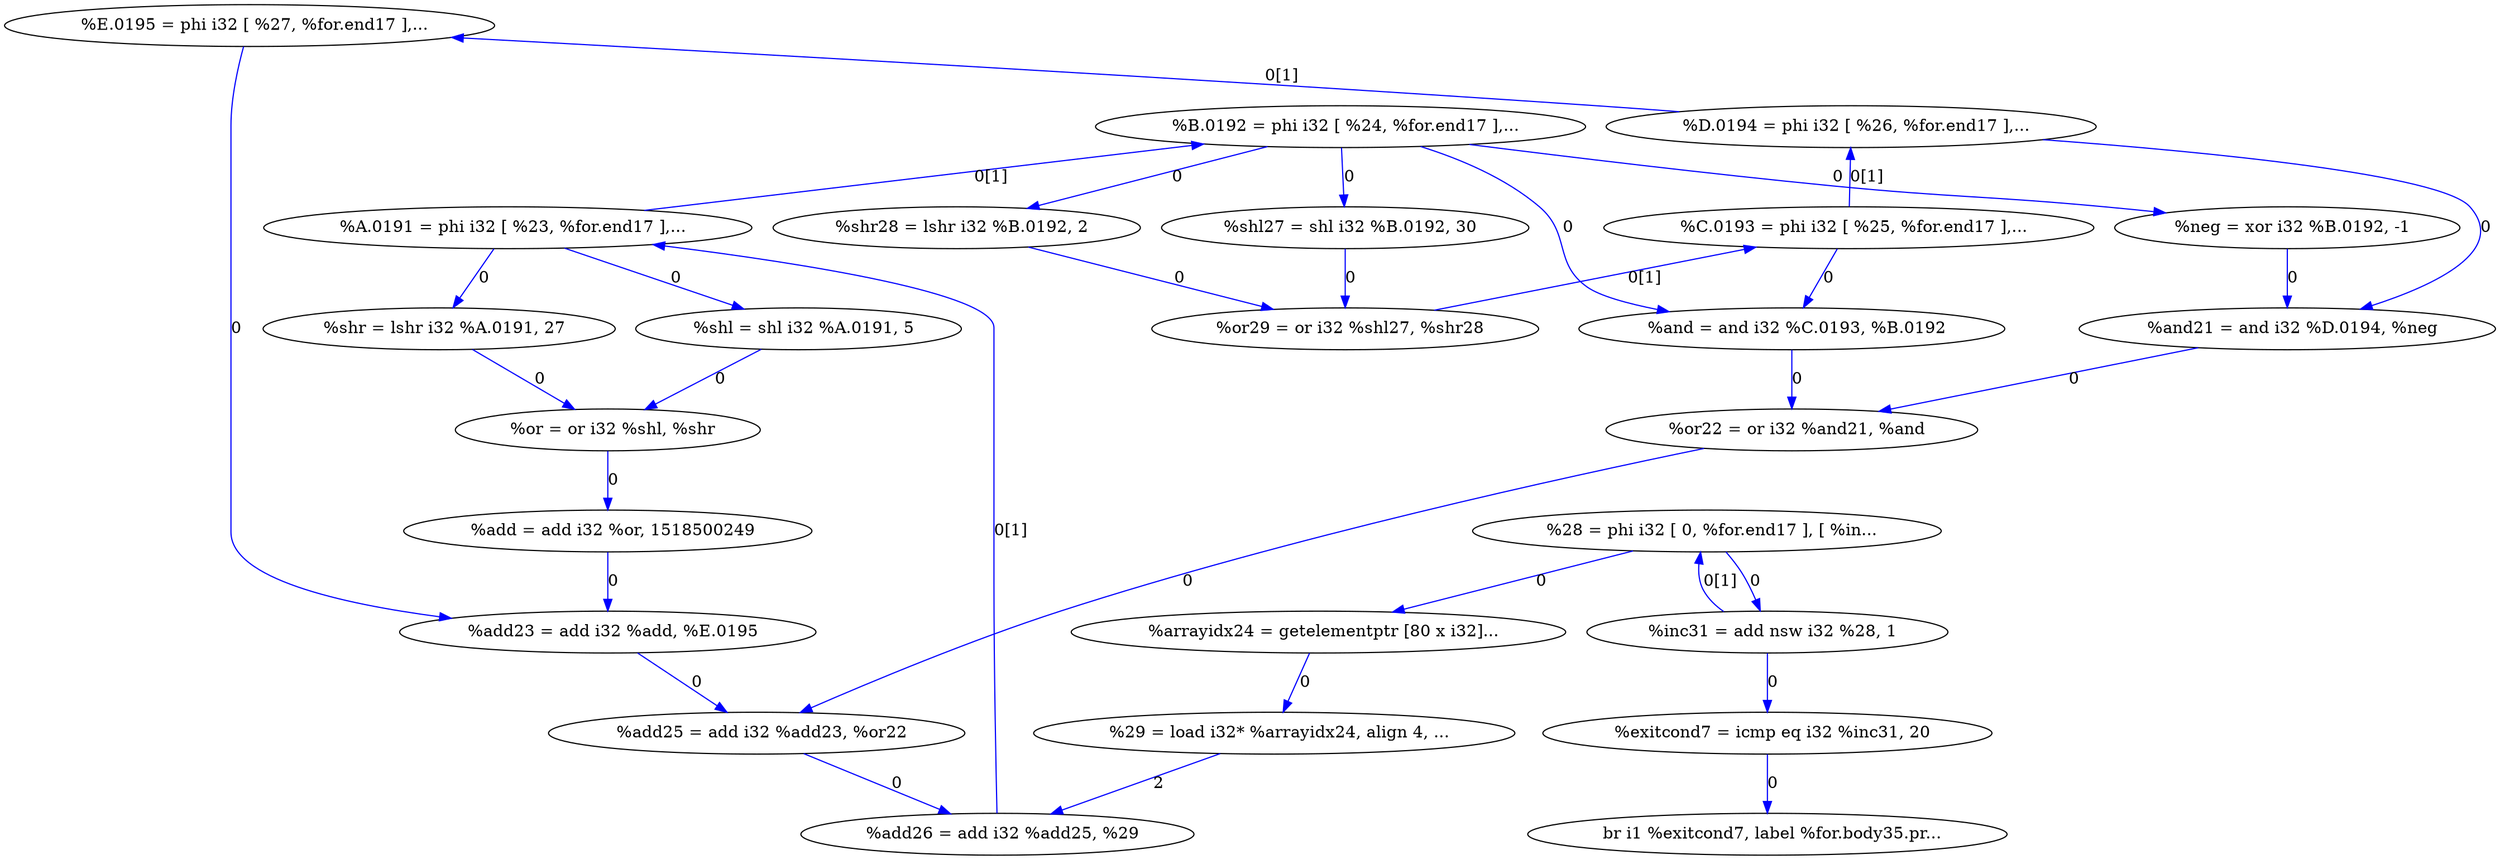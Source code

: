 digraph {
Node0x2e197a0[label="  %add23 = add i32 %add, %E.0195"];
Node0x2e18090[label="  %E.0195 = phi i32 [ %27, %for.end17 ],..."];
Node0x2e18090 -> Node0x2e197a0[label="0",color=blue];
Node0x2de5b50[label="  %D.0194 = phi i32 [ %26, %for.end17 ],..."];
Node0x2e18090 -> Node0x2de5b50[label="0[1]",color=blue,dir=back];
Node0x2e19420[label="  %and21 = and i32 %D.0194, %neg"];
Node0x2de5b50 -> Node0x2e19420[label="0",color=blue];
Node0x2de5c30[label="  %C.0193 = phi i32 [ %25, %for.end17 ],..."];
Node0x2de5b50 -> Node0x2de5c30[label="0[1]",color=blue,dir=back];
Node0x2e19260[label="  %and = and i32 %C.0193, %B.0192"];
Node0x2de5c30 -> Node0x2e19260[label="0",color=blue];
Node0x2de5d10[label="  %B.0192 = phi i32 [ %24, %for.end17 ],..."];
Node0x2de5d10 -> Node0x2e19260[label="0",color=blue];
Node0x2e19340[label="  %neg = xor i32 %B.0192, -1"];
Node0x2de5d10 -> Node0x2e19340[label="0",color=blue];
Node0x2e19a40[label="  %shl27 = shl i32 %B.0192, 30"];
Node0x2de5d10 -> Node0x2e19a40[label="0",color=blue];
Node0x2e19b20[label="  %shr28 = lshr i32 %B.0192, 2"];
Node0x2de5d10 -> Node0x2e19b20[label="0",color=blue];
Node0x2de5df0[label="  %A.0191 = phi i32 [ %23, %for.end17 ],..."];
Node0x2de5d10 -> Node0x2de5df0[label="0[1]",color=blue,dir=back];
Node0x2de6170[label="  %shl = shl i32 %A.0191, 5"];
Node0x2de5df0 -> Node0x2de6170[label="0",color=blue];
Node0x2de6250[label="  %shr = lshr i32 %A.0191, 27"];
Node0x2de5df0 -> Node0x2de6250[label="0",color=blue];
Node0x2de5fb0[label="  %arrayidx24 = getelementptr [80 x i32]..."];
Node0x2de5ed0[label="  %28 = phi i32 [ 0, %for.end17 ], [ %in..."];
Node0x2de5ed0 -> Node0x2de5fb0[label="0",color=blue];
Node0x2e19ce0[label="  %inc31 = add nsw i32 %28, 1"];
Node0x2de5ed0 -> Node0x2e19ce0[label="0",color=blue];
Node0x2e195e0[label="  %29 = load i32* %arrayidx24, align 4, ..."];
Node0x2de5fb0 -> Node0x2e195e0[label="0",color=blue];
Node0x2e19180[label="  %or = or i32 %shl, %shr"];
Node0x2de6170 -> Node0x2e19180[label="0",color=blue];
Node0x2de6250 -> Node0x2e19180[label="0",color=blue];
Node0x2e196c0[label="  %add = add i32 %or, 1518500249"];
Node0x2e19180 -> Node0x2e196c0[label="0",color=blue];
Node0x2e19500[label="  %or22 = or i32 %and21, %and"];
Node0x2e19260 -> Node0x2e19500[label="0",color=blue];
Node0x2e19340 -> Node0x2e19420[label="0",color=blue];
Node0x2e19420 -> Node0x2e19500[label="0",color=blue];
Node0x2e19880[label="  %add25 = add i32 %add23, %or22"];
Node0x2e19500 -> Node0x2e19880[label="0",color=blue];
Node0x2e19960[label="  %add26 = add i32 %add25, %29"];
Node0x2e195e0 -> Node0x2e19960[label="2",color=blue];
Node0x2e196c0 -> Node0x2e197a0[label="0",color=blue];
Node0x2e197a0 -> Node0x2e19880[label="0",color=blue];
Node0x2e19880 -> Node0x2e19960[label="0",color=blue];
Node0x2de5df0 -> Node0x2e19960[label="0[1]",color=blue,dir=back];
Node0x2e19c00[label="  %or29 = or i32 %shl27, %shr28"];
Node0x2e19a40 -> Node0x2e19c00[label="0",color=blue];
Node0x2e19b20 -> Node0x2e19c00[label="0",color=blue];
Node0x2de5c30 -> Node0x2e19c00[label="0[1]",color=blue,dir=back];
Node0x2de5ed0 -> Node0x2e19ce0[label="0[1]",color=blue,dir=back];
Node0x2e19dc0[label="  %exitcond7 = icmp eq i32 %inc31, 20"];
Node0x2e19ce0 -> Node0x2e19dc0[label="0",color=blue];
Node0x2e19ea0[label="  br i1 %exitcond7, label %for.body35.pr..."];
Node0x2e19dc0 -> Node0x2e19ea0[label="0",color=blue];
}

